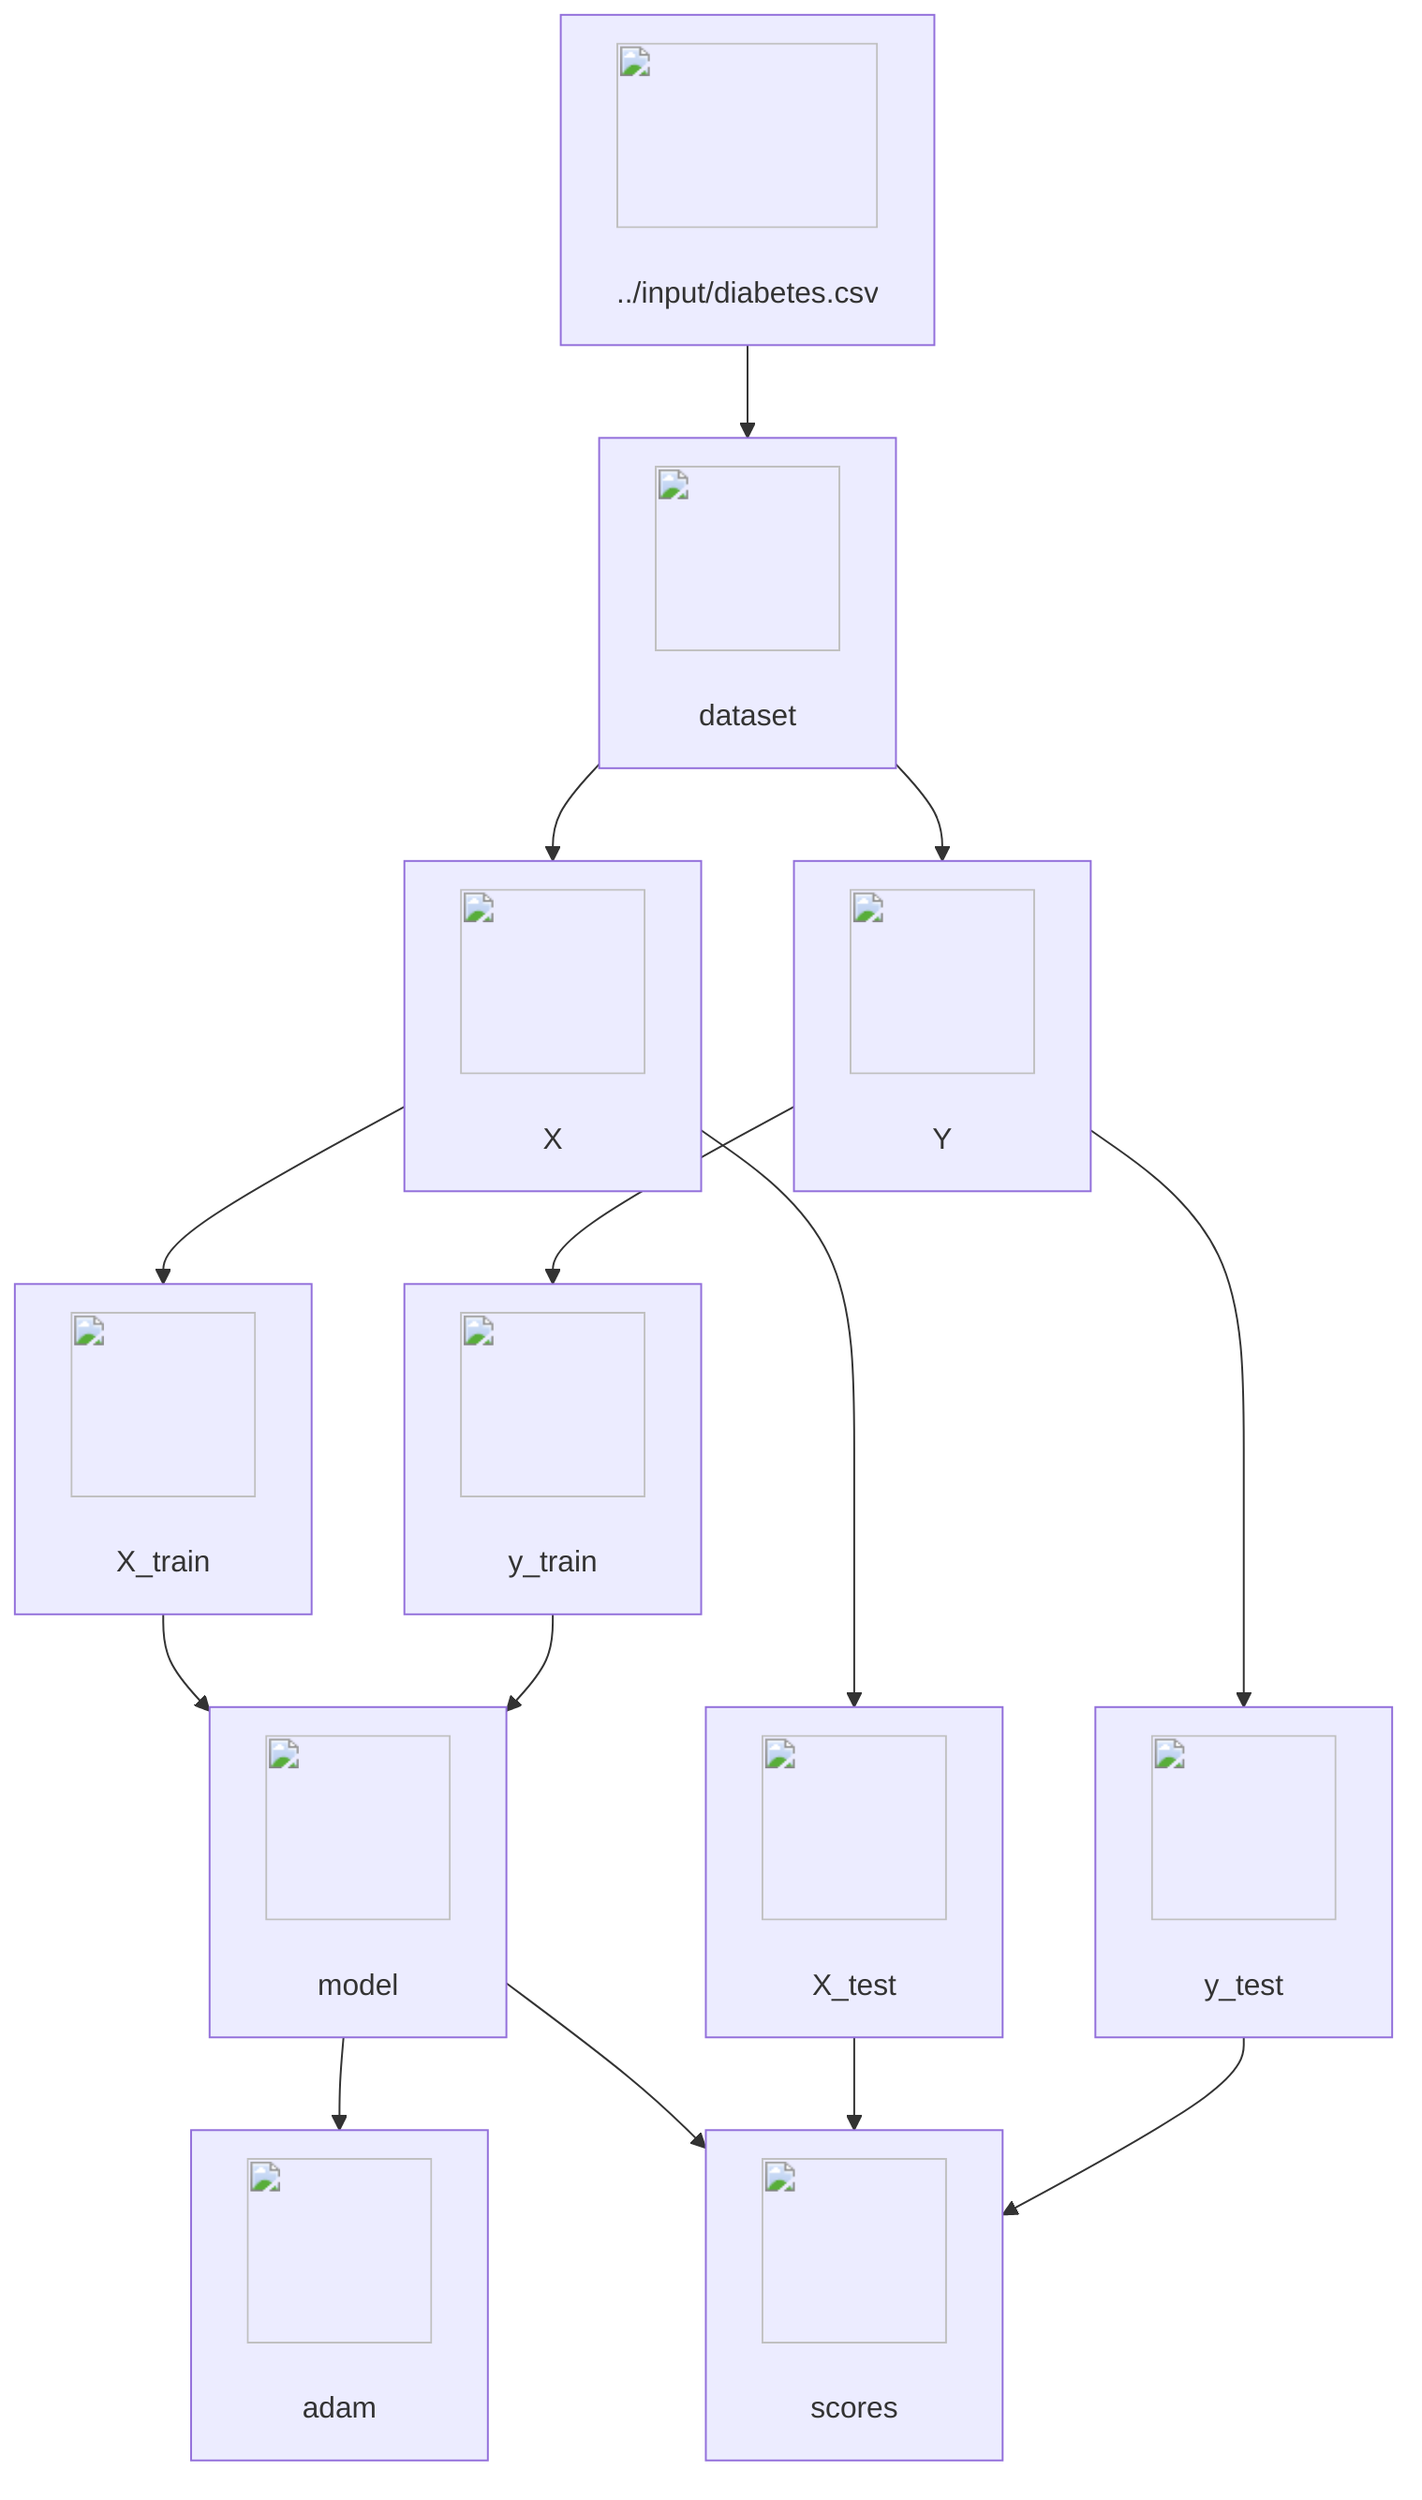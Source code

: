 flowchart TD
  A["<img src='path/to/file.svg' width=100 height=100/> <br/> ../input/diabetes.csv"] --> B["<img src='path/to/table.svg' width=100 height=100/> <br/> dataset"]
  B --> C["<img src='path/to/column_split.svg' width=100 height=100/> <br/> X"]
  B --> D["<img src='path/to/column_split.svg' width=100 height=100/> <br/> Y"]
  C --> E["<img src='path/to/file.svg' width=100 height=100/> <br/> X_train"]
  C --> F["<img src='path/to/file.svg' width=100 height=100/> <br/> X_test"]
  D --> G["<img src='path/to/file.svg' width=100 height=100/> <br/> y_train"]
  D --> H["<img src='path/to/file.svg' width=100 height=100/> <br/> y_test"]
  E --> I["<img src='path/to/brain.svg' width=100 height=100/> <br/> model"]
  G --> I
  I --> J["<img src='path/to/brain.svg' width=100 height=100/> <br/> adam"]
  I --> K["<img src='path/to/brain.svg' width=100 height=100/> <br/> scores"]
  F --> K
  H --> K

  %% Comments for each node
  click A "Data Source: CSV file with diabetes dataset" "_blank"
  click B "Loaded dataset from CSV using numpy.loadtxt" "_blank"
  click C "Input features for model training/testing" "_blank"
  click D "Output variable (diabetes class)" "_blank"
  click E "Training data (input features)" "_blank"
  click F "Testing data (input features)" "_blank"
  click G "Training data (output variable)" "_blank"
  click H "Testing data (output variable)" "_blank"
  click I "Keras Sequential model with Dense layers" "_blank"
  click J "Optimizer: Adam for compiling the model" "_blank"
  click K "Results of model evaluation" "_blank"